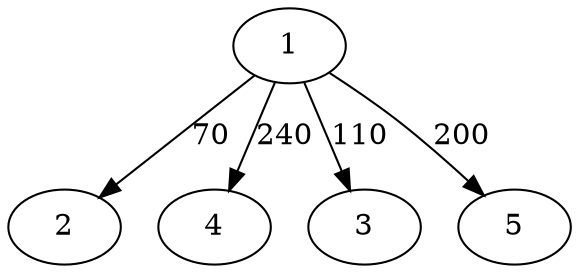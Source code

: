 strict digraph  {
	1 -> 2	 [label=70];
	1 -> 4	 [label=240];
	1 -> 3	 [label=110];
	1 -> 5	 [label=200];
}
